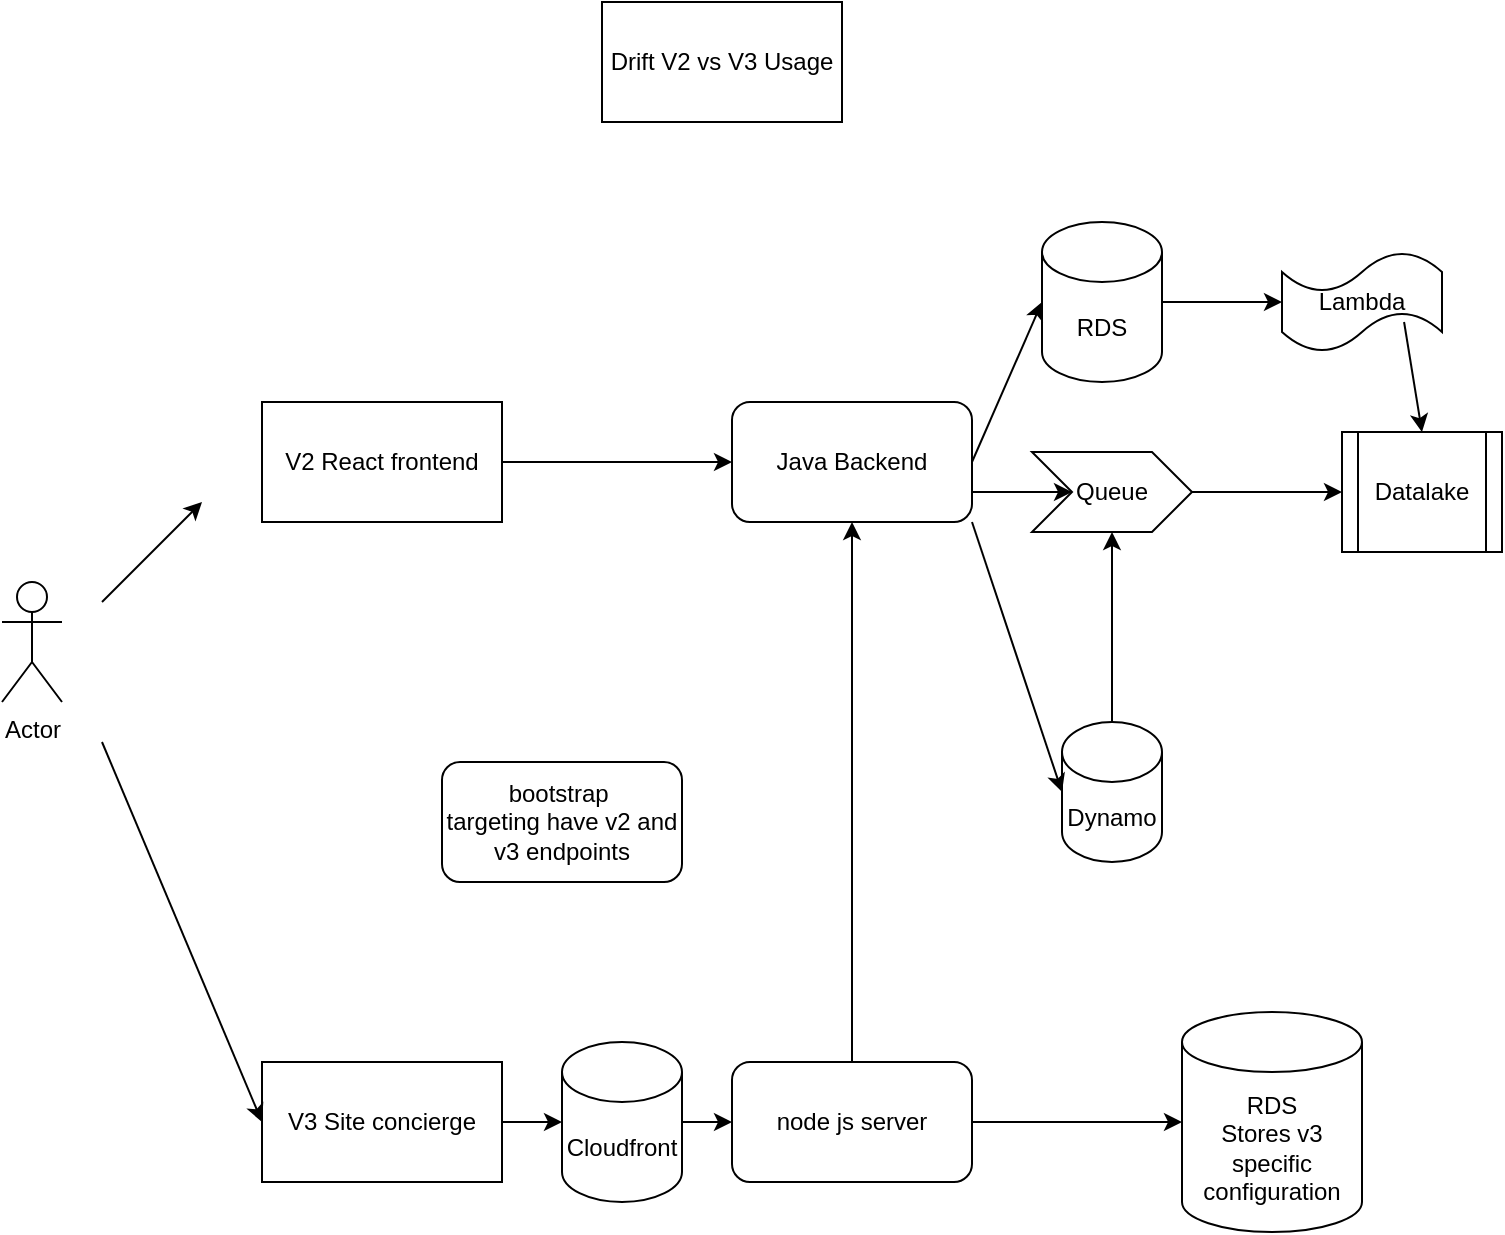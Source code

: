 <mxfile version="28.1.2" pages="2">
  <diagram id="CehBAFYFNl9shE8zeYp4" name="Page-2">
    <mxGraphModel dx="1253" dy="738" grid="1" gridSize="10" guides="1" tooltips="1" connect="1" arrows="1" fold="1" page="1" pageScale="1" pageWidth="850" pageHeight="1100" math="0" shadow="0">
      <root>
        <mxCell id="0" />
        <mxCell id="1" parent="0" />
        <mxCell id="U-cFNS31sqxDBTqr-zBN-1" value="V2 React frontend" style="rounded=0;whiteSpace=wrap;html=1;" vertex="1" parent="1">
          <mxGeometry x="270" y="240" width="120" height="60" as="geometry" />
        </mxCell>
        <mxCell id="U-cFNS31sqxDBTqr-zBN-2" value="Actor" style="shape=umlActor;verticalLabelPosition=bottom;verticalAlign=top;html=1;outlineConnect=0;" vertex="1" parent="1">
          <mxGeometry x="140" y="330" width="30" height="60" as="geometry" />
        </mxCell>
        <mxCell id="U-cFNS31sqxDBTqr-zBN-3" value="" style="endArrow=classic;html=1;rounded=0;" edge="1" parent="1">
          <mxGeometry width="50" height="50" relative="1" as="geometry">
            <mxPoint x="190" y="340" as="sourcePoint" />
            <mxPoint x="240" y="290" as="targetPoint" />
          </mxGeometry>
        </mxCell>
        <mxCell id="U-cFNS31sqxDBTqr-zBN-4" value="Java Backend" style="rounded=1;whiteSpace=wrap;html=1;" vertex="1" parent="1">
          <mxGeometry x="505" y="240" width="120" height="60" as="geometry" />
        </mxCell>
        <mxCell id="U-cFNS31sqxDBTqr-zBN-5" value="" style="endArrow=classic;html=1;rounded=0;exitX=1;exitY=0.5;exitDx=0;exitDy=0;entryX=0;entryY=0.5;entryDx=0;entryDy=0;" edge="1" parent="1" source="U-cFNS31sqxDBTqr-zBN-1" target="U-cFNS31sqxDBTqr-zBN-4">
          <mxGeometry width="50" height="50" relative="1" as="geometry">
            <mxPoint x="480" y="490" as="sourcePoint" />
            <mxPoint x="530" y="440" as="targetPoint" />
          </mxGeometry>
        </mxCell>
        <mxCell id="U-cFNS31sqxDBTqr-zBN-6" value="Queue" style="shape=step;perimeter=stepPerimeter;whiteSpace=wrap;html=1;fixedSize=1;" vertex="1" parent="1">
          <mxGeometry x="655" y="265" width="80" height="40" as="geometry" />
        </mxCell>
        <mxCell id="U-cFNS31sqxDBTqr-zBN-7" value="RDS" style="shape=cylinder3;whiteSpace=wrap;html=1;boundedLbl=1;backgroundOutline=1;size=15;" vertex="1" parent="1">
          <mxGeometry x="660" y="150" width="60" height="80" as="geometry" />
        </mxCell>
        <mxCell id="U-cFNS31sqxDBTqr-zBN-8" value="Datalake" style="shape=process;whiteSpace=wrap;html=1;backgroundOutline=1;" vertex="1" parent="1">
          <mxGeometry x="810" y="255" width="80" height="60" as="geometry" />
        </mxCell>
        <mxCell id="U-cFNS31sqxDBTqr-zBN-9" value="Lambda" style="shape=tape;whiteSpace=wrap;html=1;" vertex="1" parent="1">
          <mxGeometry x="780" y="165" width="80" height="50" as="geometry" />
        </mxCell>
        <mxCell id="U-cFNS31sqxDBTqr-zBN-10" value="" style="endArrow=classic;html=1;rounded=0;exitX=1;exitY=0.5;exitDx=0;exitDy=0;entryX=0;entryY=0.5;entryDx=0;entryDy=0;entryPerimeter=0;exitPerimeter=0;" edge="1" parent="1" source="U-cFNS31sqxDBTqr-zBN-7" target="U-cFNS31sqxDBTqr-zBN-9">
          <mxGeometry width="50" height="50" relative="1" as="geometry">
            <mxPoint x="480" y="490" as="sourcePoint" />
            <mxPoint x="530" y="440" as="targetPoint" />
          </mxGeometry>
        </mxCell>
        <mxCell id="U-cFNS31sqxDBTqr-zBN-11" value="" style="endArrow=classic;html=1;rounded=0;exitX=1;exitY=0.75;exitDx=0;exitDy=0;entryX=0;entryY=0.5;entryDx=0;entryDy=0;" edge="1" parent="1" source="U-cFNS31sqxDBTqr-zBN-4" target="U-cFNS31sqxDBTqr-zBN-6">
          <mxGeometry width="50" height="50" relative="1" as="geometry">
            <mxPoint x="480" y="490" as="sourcePoint" />
            <mxPoint x="530" y="440" as="targetPoint" />
          </mxGeometry>
        </mxCell>
        <mxCell id="U-cFNS31sqxDBTqr-zBN-12" value="" style="endArrow=classic;html=1;rounded=0;exitX=1;exitY=0.5;exitDx=0;exitDy=0;entryX=0;entryY=0.5;entryDx=0;entryDy=0;entryPerimeter=0;" edge="1" parent="1" source="U-cFNS31sqxDBTqr-zBN-4" target="U-cFNS31sqxDBTqr-zBN-7">
          <mxGeometry width="50" height="50" relative="1" as="geometry">
            <mxPoint x="480" y="490" as="sourcePoint" />
            <mxPoint x="530" y="440" as="targetPoint" />
          </mxGeometry>
        </mxCell>
        <mxCell id="U-cFNS31sqxDBTqr-zBN-13" value="" style="endArrow=classic;html=1;rounded=0;exitX=0.763;exitY=0.7;exitDx=0;exitDy=0;exitPerimeter=0;entryX=0.5;entryY=0;entryDx=0;entryDy=0;" edge="1" parent="1" source="U-cFNS31sqxDBTqr-zBN-9" target="U-cFNS31sqxDBTqr-zBN-8">
          <mxGeometry width="50" height="50" relative="1" as="geometry">
            <mxPoint x="480" y="490" as="sourcePoint" />
            <mxPoint x="530" y="440" as="targetPoint" />
          </mxGeometry>
        </mxCell>
        <mxCell id="U-cFNS31sqxDBTqr-zBN-14" value="" style="endArrow=classic;html=1;rounded=0;exitX=1;exitY=0.5;exitDx=0;exitDy=0;entryX=0;entryY=0.5;entryDx=0;entryDy=0;" edge="1" parent="1" source="U-cFNS31sqxDBTqr-zBN-6" target="U-cFNS31sqxDBTqr-zBN-8">
          <mxGeometry width="50" height="50" relative="1" as="geometry">
            <mxPoint x="480" y="490" as="sourcePoint" />
            <mxPoint x="530" y="440" as="targetPoint" />
          </mxGeometry>
        </mxCell>
        <mxCell id="U-cFNS31sqxDBTqr-zBN-15" value="Dynamo" style="shape=cylinder3;whiteSpace=wrap;html=1;boundedLbl=1;backgroundOutline=1;size=15;" vertex="1" parent="1">
          <mxGeometry x="670" y="400" width="50" height="70" as="geometry" />
        </mxCell>
        <mxCell id="U-cFNS31sqxDBTqr-zBN-16" value="" style="endArrow=classic;html=1;rounded=0;exitX=1;exitY=1;exitDx=0;exitDy=0;entryX=0;entryY=0.5;entryDx=0;entryDy=0;entryPerimeter=0;" edge="1" parent="1" source="U-cFNS31sqxDBTqr-zBN-4" target="U-cFNS31sqxDBTqr-zBN-15">
          <mxGeometry width="50" height="50" relative="1" as="geometry">
            <mxPoint x="480" y="490" as="sourcePoint" />
            <mxPoint x="530" y="440" as="targetPoint" />
          </mxGeometry>
        </mxCell>
        <mxCell id="U-cFNS31sqxDBTqr-zBN-17" value="" style="endArrow=classic;html=1;rounded=0;exitX=0.5;exitY=0;exitDx=0;exitDy=0;exitPerimeter=0;entryX=0.5;entryY=1;entryDx=0;entryDy=0;" edge="1" parent="1" source="U-cFNS31sqxDBTqr-zBN-15" target="U-cFNS31sqxDBTqr-zBN-6">
          <mxGeometry width="50" height="50" relative="1" as="geometry">
            <mxPoint x="480" y="490" as="sourcePoint" />
            <mxPoint x="530" y="440" as="targetPoint" />
          </mxGeometry>
        </mxCell>
        <mxCell id="U-cFNS31sqxDBTqr-zBN-18" value="V3 Site concierge" style="rounded=0;whiteSpace=wrap;html=1;" vertex="1" parent="1">
          <mxGeometry x="270" y="570" width="120" height="60" as="geometry" />
        </mxCell>
        <mxCell id="U-cFNS31sqxDBTqr-zBN-19" value="" style="endArrow=classic;html=1;rounded=0;entryX=0;entryY=0.5;entryDx=0;entryDy=0;" edge="1" parent="1" target="U-cFNS31sqxDBTqr-zBN-18">
          <mxGeometry width="50" height="50" relative="1" as="geometry">
            <mxPoint x="190" y="410" as="sourcePoint" />
            <mxPoint x="530" y="440" as="targetPoint" />
          </mxGeometry>
        </mxCell>
        <mxCell id="U-cFNS31sqxDBTqr-zBN-20" value="node js server" style="rounded=1;whiteSpace=wrap;html=1;" vertex="1" parent="1">
          <mxGeometry x="505" y="570" width="120" height="60" as="geometry" />
        </mxCell>
        <mxCell id="U-cFNS31sqxDBTqr-zBN-21" value="" style="endArrow=classic;html=1;rounded=0;exitX=1;exitY=0.5;exitDx=0;exitDy=0;entryX=0;entryY=0.5;entryDx=0;entryDy=0;entryPerimeter=0;" edge="1" parent="1" source="U-cFNS31sqxDBTqr-zBN-18" target="U-cFNS31sqxDBTqr-zBN-22">
          <mxGeometry width="50" height="50" relative="1" as="geometry">
            <mxPoint x="480" y="490" as="sourcePoint" />
            <mxPoint x="530" y="440" as="targetPoint" />
          </mxGeometry>
        </mxCell>
        <mxCell id="U-cFNS31sqxDBTqr-zBN-22" value="Cloudfront" style="shape=cylinder3;whiteSpace=wrap;html=1;boundedLbl=1;backgroundOutline=1;size=15;" vertex="1" parent="1">
          <mxGeometry x="420" y="560" width="60" height="80" as="geometry" />
        </mxCell>
        <mxCell id="U-cFNS31sqxDBTqr-zBN-23" value="" style="endArrow=classic;html=1;rounded=0;exitX=1;exitY=0.5;exitDx=0;exitDy=0;exitPerimeter=0;entryX=0;entryY=0.5;entryDx=0;entryDy=0;" edge="1" parent="1" source="U-cFNS31sqxDBTqr-zBN-22" target="U-cFNS31sqxDBTqr-zBN-20">
          <mxGeometry width="50" height="50" relative="1" as="geometry">
            <mxPoint x="480" y="490" as="sourcePoint" />
            <mxPoint x="530" y="440" as="targetPoint" />
          </mxGeometry>
        </mxCell>
        <mxCell id="U-cFNS31sqxDBTqr-zBN-24" value="RDS&lt;br&gt;Stores v3 specific configuration" style="shape=cylinder3;whiteSpace=wrap;html=1;boundedLbl=1;backgroundOutline=1;size=15;" vertex="1" parent="1">
          <mxGeometry x="730" y="545" width="90" height="110" as="geometry" />
        </mxCell>
        <mxCell id="U-cFNS31sqxDBTqr-zBN-25" value="bootstrap&amp;nbsp;&lt;div&gt;targeting have v2 and v3 endpoints&lt;/div&gt;" style="rounded=1;whiteSpace=wrap;html=1;" vertex="1" parent="1">
          <mxGeometry x="360" y="420" width="120" height="60" as="geometry" />
        </mxCell>
        <mxCell id="U-cFNS31sqxDBTqr-zBN-26" value="" style="endArrow=classic;html=1;rounded=0;exitX=1;exitY=0.5;exitDx=0;exitDy=0;entryX=0;entryY=0.5;entryDx=0;entryDy=0;entryPerimeter=0;" edge="1" parent="1" source="U-cFNS31sqxDBTqr-zBN-20" target="U-cFNS31sqxDBTqr-zBN-24">
          <mxGeometry width="50" height="50" relative="1" as="geometry">
            <mxPoint x="480" y="490" as="sourcePoint" />
            <mxPoint x="530" y="440" as="targetPoint" />
          </mxGeometry>
        </mxCell>
        <mxCell id="U-cFNS31sqxDBTqr-zBN-27" value="" style="endArrow=classic;html=1;rounded=0;exitX=0.5;exitY=0;exitDx=0;exitDy=0;entryX=0.5;entryY=1;entryDx=0;entryDy=0;" edge="1" parent="1" source="U-cFNS31sqxDBTqr-zBN-20" target="U-cFNS31sqxDBTqr-zBN-4">
          <mxGeometry width="50" height="50" relative="1" as="geometry">
            <mxPoint x="480" y="490" as="sourcePoint" />
            <mxPoint x="530" y="440" as="targetPoint" />
          </mxGeometry>
        </mxCell>
        <mxCell id="U-cFNS31sqxDBTqr-zBN-28" value="Drift V2 vs V3 Usage" style="rounded=0;whiteSpace=wrap;html=1;" vertex="1" parent="1">
          <mxGeometry x="440" y="40" width="120" height="60" as="geometry" />
        </mxCell>
      </root>
    </mxGraphModel>
  </diagram>
  <diagram id="Etuq77uWbBSBrShYrct9" name="Page-1">
    <mxGraphModel dx="1038" dy="520" grid="1" gridSize="10" guides="1" tooltips="1" connect="1" arrows="1" fold="1" page="1" pageScale="1" pageWidth="850" pageHeight="1100" math="0" shadow="0">
      <root>
        <mxCell id="0" />
        <mxCell id="1" parent="0" />
        <mxCell id="dh71Av3mjKZzxxpb12Y5-2" value="" style="rounded=0;whiteSpace=wrap;html=1;fillStyle=solid;" parent="1" vertex="1">
          <mxGeometry width="880" height="800" as="geometry" />
        </mxCell>
        <mxCell id="Tri4D_jM7X0LU5ISIof0-1" value="" style="rounded=0;whiteSpace=wrap;html=1;fillColor=#dae8fc;strokeColor=#6c8ebf;gradientColor=#7ea6e0;" parent="1" vertex="1">
          <mxGeometry x="8" y="120" width="682" height="650" as="geometry" />
        </mxCell>
        <mxCell id="Tri4D_jM7X0LU5ISIof0-2" value="" style="rounded=0;whiteSpace=wrap;html=1;fillColor=#fff2cc;strokeColor=#d6b656;gradientColor=#ffd966;" parent="1" vertex="1">
          <mxGeometry x="40" y="366" width="640" height="82" as="geometry" />
        </mxCell>
        <mxCell id="Tri4D_jM7X0LU5ISIof0-7" value="" style="endArrow=classic;html=1;rounded=0;" parent="1" target="Tri4D_jM7X0LU5ISIof0-29" edge="1">
          <mxGeometry width="50" height="50" relative="1" as="geometry">
            <mxPoint x="622" y="60" as="sourcePoint" />
            <mxPoint x="640" y="106.6" as="targetPoint" />
          </mxGeometry>
        </mxCell>
        <mxCell id="Tri4D_jM7X0LU5ISIof0-9" value="" style="shape=hexagon;perimeter=hexagonPerimeter2;whiteSpace=wrap;html=1;fixedSize=1;shadow=0;strokeColor=#36393d;fontSize=10;fillColor=#ffcccc;" parent="1" vertex="1">
          <mxGeometry x="174" y="14" width="105" height="57" as="geometry" />
        </mxCell>
        <mxCell id="Tri4D_jM7X0LU5ISIof0-17" value="Dependency Web Server" style="text;html=1;strokeColor=none;fillColor=none;align=center;verticalAlign=middle;whiteSpace=wrap;rounded=0;dashed=1;fontStyle=1" parent="1" vertex="1">
          <mxGeometry x="313.5" y="27" width="97.5" height="30" as="geometry" />
        </mxCell>
        <mxCell id="Tri4D_jM7X0LU5ISIof0-18" value="" style="endArrow=classic;html=1;rounded=0;" parent="1" edge="1">
          <mxGeometry width="50" height="50" relative="1" as="geometry">
            <mxPoint x="320" y="41" as="sourcePoint" />
            <mxPoint x="278.033" y="42.122" as="targetPoint" />
          </mxGeometry>
        </mxCell>
        <mxCell id="Tri4D_jM7X0LU5ISIof0-19" value="Pom.xml" style="text;html=1;strokeColor=none;fillColor=none;align=center;verticalAlign=middle;whiteSpace=wrap;rounded=0;dashed=1;fontStyle=1" parent="1" vertex="1">
          <mxGeometry x="195.5" y="11" width="60" height="30" as="geometry" />
        </mxCell>
        <mxCell id="Tri4D_jM7X0LU5ISIof0-24" value="Emailable Report" style="text;html=1;strokeColor=none;fillColor=none;align=center;verticalAlign=middle;whiteSpace=wrap;rounded=0;dashed=1;fontStyle=1" parent="1" vertex="1">
          <mxGeometry x="618.5" y="67" width="130" height="30" as="geometry" />
        </mxCell>
        <mxCell id="Tri4D_jM7X0LU5ISIof0-29" value="Actor" style="shape=umlActor;verticalLabelPosition=bottom;verticalAlign=top;html=1;outlineConnect=0;fillColor=#dae8fc;strokeColor=#6c8ebf;fontStyle=1" parent="1" vertex="1">
          <mxGeometry x="753" y="30" width="30" height="60" as="geometry" />
        </mxCell>
        <mxCell id="Tri4D_jM7X0LU5ISIof0-33" value="Rest assured&lt;br&gt;Test NG&lt;br&gt;Allure report&lt;br&gt;Jackson" style="text;html=1;strokeColor=none;fillColor=none;align=center;verticalAlign=middle;whiteSpace=wrap;rounded=0;fontSize=8;" parent="1" vertex="1">
          <mxGeometry x="180.5" y="29" width="92" height="42" as="geometry" />
        </mxCell>
        <mxCell id="Tri4D_jM7X0LU5ISIof0-37" value="" style="whiteSpace=wrap;html=1;aspect=fixed;dashed=1;fillColor=#e1d5e7;strokeColor=#9673a6;" parent="1" vertex="1">
          <mxGeometry x="236" y="375" width="40" height="40" as="geometry" />
        </mxCell>
        <mxCell id="Tri4D_jM7X0LU5ISIof0-38" value="" style="whiteSpace=wrap;html=1;aspect=fixed;dashed=1;fillColor=#e1d5e7;strokeColor=#9673a6;" parent="1" vertex="1">
          <mxGeometry x="330" y="376" width="35" height="35" as="geometry" />
        </mxCell>
        <mxCell id="Tri4D_jM7X0LU5ISIof0-39" value="" style="whiteSpace=wrap;html=1;aspect=fixed;dashed=1;fillColor=#e1d5e7;strokeColor=#9673a6;" parent="1" vertex="1">
          <mxGeometry x="412.5" y="375" width="40" height="40" as="geometry" />
        </mxCell>
        <mxCell id="Tri4D_jM7X0LU5ISIof0-72" value="" style="shape=document;whiteSpace=wrap;html=1;boundedLbl=1;shadow=0;strokeColor=#d6b656;fontSize=8;fillColor=#fff2cc;" parent="1" vertex="1">
          <mxGeometry x="518" y="37" width="103.5" height="60" as="geometry" />
        </mxCell>
        <mxCell id="Tri4D_jM7X0LU5ISIof0-73" value="&lt;b&gt;Reports&lt;/b&gt;&lt;br&gt;&lt;font style=&quot;font-size: 10px;&quot;&gt;Smoketest.html,&amp;nbsp;&lt;br&gt;&lt;div style=&quot;text-align: left;&quot;&gt;&lt;span style=&quot;background-color: initial;&quot;&gt;Sanity.html&lt;/span&gt;&lt;/div&gt;&lt;/font&gt;" style="text;html=1;strokeColor=none;fillColor=none;align=center;verticalAlign=middle;whiteSpace=wrap;rounded=0;shadow=0;fontSize=13;fontStyle=0" parent="1" vertex="1">
          <mxGeometry x="518" y="45" width="100" height="30" as="geometry" />
        </mxCell>
        <mxCell id="Tri4D_jM7X0LU5ISIof0-120" value="Git" style="shape=parallelogram;perimeter=parallelogramPerimeter;whiteSpace=wrap;html=1;fixedSize=1;shadow=0;strokeColor=#36393d;fontSize=10;fillColor=#ffcc99;fontStyle=1" parent="1" vertex="1">
          <mxGeometry x="729" y="136" width="91.5" height="38" as="geometry" />
        </mxCell>
        <mxCell id="Tri4D_jM7X0LU5ISIof0-121" value="" style="shape=parallelogram;perimeter=parallelogramPerimeter;whiteSpace=wrap;html=1;fixedSize=1;shadow=0;strokeColor=#36393d;fontSize=10;fillColor=#ffcc99;fontStyle=1" parent="1" vertex="1">
          <mxGeometry x="704" y="285" width="140" height="51" as="geometry" />
        </mxCell>
        <mxCell id="Tri4D_jM7X0LU5ISIof0-127" value="" style="shape=flexArrow;endArrow=classic;html=1;rounded=0;fontSize=10;entryX=0;entryY=0.5;entryDx=0;entryDy=0;fillColor=#f8cecc;strokeColor=#b85450;gradientColor=#ea6b66;" parent="1" target="Tri4D_jM7X0LU5ISIof0-120" edge="1">
          <mxGeometry width="50" height="50" relative="1" as="geometry">
            <mxPoint x="690" y="155" as="sourcePoint" />
            <mxPoint x="770.997" y="206.128" as="targetPoint" />
          </mxGeometry>
        </mxCell>
        <mxCell id="Tri4D_jM7X0LU5ISIof0-128" value="" style="shape=flexArrow;endArrow=classic;html=1;rounded=0;fontSize=10;entryX=0.5;entryY=0;entryDx=0;entryDy=0;exitX=0.5;exitY=1;exitDx=0;exitDy=0;fillColor=#f8cecc;gradientColor=#ea6b66;strokeColor=#b85450;" parent="1" edge="1">
          <mxGeometry width="50" height="50" relative="1" as="geometry">
            <mxPoint x="763.75" y="174" as="sourcePoint" />
            <mxPoint x="763" y="285.0" as="targetPoint" />
          </mxGeometry>
        </mxCell>
        <mxCell id="Tri4D_jM7X0LU5ISIof0-149" value="" style="shape=flexArrow;endArrow=classic;html=1;rounded=0;fontSize=10;fillColor=#f8cecc;gradientColor=#ea6b66;strokeColor=#b85450;" parent="1" edge="1">
          <mxGeometry width="50" height="50" relative="1" as="geometry">
            <mxPoint x="600" y="120" as="sourcePoint" />
            <mxPoint x="600" y="79" as="targetPoint" />
          </mxGeometry>
        </mxCell>
        <mxCell id="Tri4D_jM7X0LU5ISIof0-155" value="" style="shape=flexArrow;endArrow=classic;startArrow=classic;html=1;rounded=0;fontSize=10;entryX=0.5;entryY=1;entryDx=0;entryDy=0;exitX=0.413;exitY=-0.001;exitDx=0;exitDy=0;exitPerimeter=0;fillColor=#f8cecc;gradientColor=#ea6b66;strokeColor=#b85450;endWidth=18;endSize=2.92;width=10;startSize=2.92;" parent="1" target="Tri4D_jM7X0LU5ISIof0-33" edge="1">
          <mxGeometry width="100" height="100" relative="1" as="geometry">
            <mxPoint x="226.603" y="119.43" as="sourcePoint" />
            <mxPoint x="437" y="180" as="targetPoint" />
          </mxGeometry>
        </mxCell>
        <mxCell id="Tri4D_jM7X0LU5ISIof0-161" value="API Automation Framework" style="text;html=1;strokeColor=none;fillColor=none;align=center;verticalAlign=middle;whiteSpace=wrap;rounded=0;shadow=0;fontSize=11;fontStyle=1" parent="1" vertex="1">
          <mxGeometry x="29" y="121" width="151" height="30" as="geometry" />
        </mxCell>
        <mxCell id="Tri4D_jM7X0LU5ISIof0-162" value="ECommerce Application&lt;br&gt;under test (AUT)" style="rounded=1;whiteSpace=wrap;html=1;shadow=0;strokeColor=#82b366;fontSize=11;fillColor=#d5e8d4;gradientColor=#97d077;" parent="1" vertex="1">
          <mxGeometry x="13" y="14" width="143" height="68" as="geometry" />
        </mxCell>
        <mxCell id="Tri4D_jM7X0LU5ISIof0-165" value="&lt;span style=&quot;font-size: 10px; font-weight: 700;&quot;&gt;Jenkins (Jobs)&lt;br&gt;&lt;/span&gt;" style="text;html=1;strokeColor=none;fillColor=none;align=center;verticalAlign=middle;whiteSpace=wrap;rounded=0;shadow=0;fontSize=11;" parent="1" vertex="1">
          <mxGeometry x="710" y="279.5" width="126" height="30" as="geometry" />
        </mxCell>
        <mxCell id="Tri4D_jM7X0LU5ISIof0-179" value="Dev pipeline integration" style="rounded=1;whiteSpace=wrap;html=1;shadow=0;strokeColor=#36393d;fontSize=10;fillColor=#ffcc99;" parent="1" vertex="1">
          <mxGeometry x="736.5" y="420" width="100" height="50" as="geometry" />
        </mxCell>
        <mxCell id="Tri4D_jM7X0LU5ISIof0-187" value="" style="shape=flexArrow;endArrow=classic;html=1;rounded=0;fontSize=11;exitX=0.5;exitY=0;exitDx=0;exitDy=0;fillColor=#f8cecc;gradientColor=#ea6b66;strokeColor=#b85450;entryX=0.662;entryY=1.174;entryDx=0;entryDy=0;entryPerimeter=0;" parent="1" edge="1">
          <mxGeometry width="50" height="50" relative="1" as="geometry">
            <mxPoint x="800.5" y="420" as="sourcePoint" />
            <mxPoint x="800.42" y="339.22" as="targetPoint" />
          </mxGeometry>
        </mxCell>
        <mxCell id="Tri4D_jM7X0LU5ISIof0-199" value="&lt;ol style=&quot;font-size: 10px;&quot;&gt;&lt;li style=&quot;text-align: left;&quot;&gt;&lt;span style=&quot;background-color: initial;&quot;&gt;Dev pipeline integration&lt;/span&gt;&lt;/li&gt;&lt;li style=&quot;text-align: left;&quot;&gt;&lt;span style=&quot;background-color: initial;&quot;&gt;Scheduled job&amp;nbsp;&lt;/span&gt;&lt;/li&gt;&lt;li style=&quot;text-align: left;&quot;&gt;Triggered by Git&lt;/li&gt;&lt;/ol&gt;" style="text;html=1;strokeColor=none;fillColor=none;align=center;verticalAlign=middle;whiteSpace=wrap;rounded=0;shadow=0;fontSize=11;" parent="1" vertex="1">
          <mxGeometry x="680.5" y="304" width="160" height="30" as="geometry" />
        </mxCell>
        <mxCell id="8Tm4vTwD_QAO7IWaPmSq-34" value="" style="rounded=0;whiteSpace=wrap;html=1;fontSize=10;fillColor=#ffcc99;strokeColor=#36393d;" parent="1" vertex="1">
          <mxGeometry x="262.5" y="569" width="130" height="81" as="geometry" />
        </mxCell>
        <mxCell id="8Tm4vTwD_QAO7IWaPmSq-37" value="" style="endArrow=none;html=1;rounded=0;fontSize=8;entryX=1;entryY=0.25;entryDx=0;entryDy=0;" parent="1" edge="1">
          <mxGeometry width="50" height="50" relative="1" as="geometry">
            <mxPoint x="261.5" y="587" as="sourcePoint" />
            <mxPoint x="393.5" y="586.5" as="targetPoint" />
          </mxGeometry>
        </mxCell>
        <mxCell id="8Tm4vTwD_QAO7IWaPmSq-38" value="Steps" style="text;html=1;strokeColor=none;fillColor=none;align=center;verticalAlign=middle;whiteSpace=wrap;rounded=0;shadow=0;fontSize=10;fontStyle=1" parent="1" vertex="1">
          <mxGeometry x="268.84" y="566" width="80.75" height="24" as="geometry" />
        </mxCell>
        <mxCell id="8Tm4vTwD_QAO7IWaPmSq-47" value="AfterActions.java&lt;br&gt;BeforeActions.java&lt;br&gt;LoginSteps.java&lt;br&gt;CartSteps.java" style="text;html=1;strokeColor=none;fillColor=none;align=left;verticalAlign=middle;whiteSpace=wrap;rounded=0;" parent="1" vertex="1">
          <mxGeometry x="264.5" y="599" width="99" height="41" as="geometry" />
        </mxCell>
        <mxCell id="8Tm4vTwD_QAO7IWaPmSq-61" value="" style="rounded=0;whiteSpace=wrap;html=1;fontSize=10;fillColor=#ffcc99;strokeColor=#36393d;" parent="1" vertex="1">
          <mxGeometry x="216" y="150" width="142" height="70" as="geometry" />
        </mxCell>
        <mxCell id="8Tm4vTwD_QAO7IWaPmSq-62" value="" style="endArrow=none;html=1;rounded=0;fontSize=8;exitX=-0.006;exitY=0.084;exitDx=0;exitDy=0;exitPerimeter=0;entryX=1;entryY=0.25;entryDx=0;entryDy=0;" parent="1" target="8Tm4vTwD_QAO7IWaPmSq-61" edge="1">
          <mxGeometry width="50" height="50" relative="1" as="geometry">
            <mxPoint x="216.0" y="168.12" as="sourcePoint" />
            <mxPoint x="485" y="169" as="targetPoint" />
          </mxGeometry>
        </mxCell>
        <mxCell id="8Tm4vTwD_QAO7IWaPmSq-63" value="Locator" style="text;html=1;strokeColor=none;fillColor=none;align=center;verticalAlign=middle;whiteSpace=wrap;rounded=0;shadow=0;fontSize=10;fontStyle=1" parent="1" vertex="1">
          <mxGeometry x="250.34" y="147" width="80.75" height="24" as="geometry" />
        </mxCell>
        <mxCell id="8Tm4vTwD_QAO7IWaPmSq-64" value="&lt;div&gt;LoginPageLocator.java&lt;/div&gt;&lt;div&gt;CartPageLocator.java&lt;/div&gt;" style="text;html=1;strokeColor=none;fillColor=none;align=left;verticalAlign=middle;whiteSpace=wrap;rounded=0;" parent="1" vertex="1">
          <mxGeometry x="222" y="180" width="75.5" height="30" as="geometry" />
        </mxCell>
        <mxCell id="8Tm4vTwD_QAO7IWaPmSq-78" value="Sanity.xml" style="text;html=1;strokeColor=none;fillColor=none;align=center;verticalAlign=middle;whiteSpace=wrap;rounded=0;dashed=1;fontSize=10;fontStyle=1" parent="1" vertex="1">
          <mxGeometry x="224.5" y="418" width="55" height="30" as="geometry" />
        </mxCell>
        <mxCell id="8Tm4vTwD_QAO7IWaPmSq-79" value="Regression.xml" style="text;html=1;strokeColor=none;fillColor=none;align=center;verticalAlign=middle;whiteSpace=wrap;rounded=0;dashed=1;fontSize=10;fontStyle=1" parent="1" vertex="1">
          <mxGeometry x="401.5" y="418" width="55" height="30" as="geometry" />
        </mxCell>
        <mxCell id="8Tm4vTwD_QAO7IWaPmSq-80" value="SmokeTest.xml" style="text;html=1;strokeColor=none;fillColor=none;align=center;verticalAlign=middle;whiteSpace=wrap;rounded=0;dashed=1;fontSize=10;fontStyle=1" parent="1" vertex="1">
          <mxGeometry x="316.5" y="418" width="55" height="30" as="geometry" />
        </mxCell>
        <mxCell id="8Tm4vTwD_QAO7IWaPmSq-91" value="&lt;div&gt;&lt;br&gt;&lt;/div&gt;" style="rounded=0;whiteSpace=wrap;html=1;fontSize=10;align=left;fillColor=#ffcc99;strokeColor=#36393d;" parent="1" vertex="1">
          <mxGeometry x="510" y="593" width="140" height="170" as="geometry" />
        </mxCell>
        <mxCell id="8Tm4vTwD_QAO7IWaPmSq-92" value="" style="endArrow=none;html=1;rounded=0;fontSize=8;exitX=0;exitY=0.116;exitDx=0;exitDy=0;exitPerimeter=0;" parent="1" source="8Tm4vTwD_QAO7IWaPmSq-91" edge="1">
          <mxGeometry width="50" height="50" relative="1" as="geometry">
            <mxPoint x="524" y="612.5" as="sourcePoint" />
            <mxPoint x="650" y="612.5" as="targetPoint" />
          </mxGeometry>
        </mxCell>
        <mxCell id="8Tm4vTwD_QAO7IWaPmSq-93" value="Utils" style="text;html=1;strokeColor=none;fillColor=none;align=center;verticalAlign=middle;whiteSpace=wrap;rounded=0;shadow=0;fontSize=12;fontStyle=1" parent="1" vertex="1">
          <mxGeometry x="535.5" y="587" width="60" height="30" as="geometry" />
        </mxCell>
        <mxCell id="8Tm4vTwD_QAO7IWaPmSq-94" value="&lt;b&gt;JIRA&lt;/b&gt;&lt;br&gt;Defect management tool" style="rounded=1;whiteSpace=wrap;html=1;shadow=0;strokeColor=#36393d;fontSize=10;fillColor=#ffcc99;" parent="1" vertex="1">
          <mxGeometry x="715.5" y="518" width="100" height="50" as="geometry" />
        </mxCell>
        <mxCell id="8Tm4vTwD_QAO7IWaPmSq-95" value="&lt;b&gt;Jira Confluence&lt;/b&gt;&lt;br&gt;Test Management tool" style="rounded=1;whiteSpace=wrap;html=1;shadow=0;strokeColor=#36393d;fontSize=10;fillColor=#ffcc99;" parent="1" vertex="1">
          <mxGeometry x="715.5" y="697" width="100" height="50" as="geometry" />
        </mxCell>
        <mxCell id="8Tm4vTwD_QAO7IWaPmSq-96" value="" style="shape=flexArrow;endArrow=classic;startArrow=classic;html=1;rounded=0;fontSize=10;width=6;endSize=6.94;startWidth=13;startSize=6.94;endWidth=13;fillColor=#f8cecc;strokeColor=#b85450;gradientColor=#ea6b66;entryX=0.793;entryY=1.017;entryDx=0;entryDy=0;entryPerimeter=0;" parent="1" edge="1">
          <mxGeometry width="100" height="100" relative="1" as="geometry">
            <mxPoint x="537" y="590" as="sourcePoint" />
            <mxPoint x="536.66" y="449.394" as="targetPoint" />
          </mxGeometry>
        </mxCell>
        <mxCell id="8Tm4vTwD_QAO7IWaPmSq-97" value="" style="shape=flexArrow;endArrow=classic;startArrow=classic;html=1;rounded=0;fontSize=11;exitX=0.5;exitY=0;exitDx=0;exitDy=0;fillColor=#f8cecc;gradientColor=#ea6b66;strokeColor=#b85450;" parent="1" source="8Tm4vTwD_QAO7IWaPmSq-95" target="8Tm4vTwD_QAO7IWaPmSq-94" edge="1">
          <mxGeometry width="100" height="100" relative="1" as="geometry">
            <mxPoint x="464" y="527" as="sourcePoint" />
            <mxPoint x="564" y="427" as="targetPoint" />
          </mxGeometry>
        </mxCell>
        <mxCell id="8Tm4vTwD_QAO7IWaPmSq-98" value="" style="shape=flexArrow;endArrow=classic;html=1;rounded=0;fontSize=11;fillColor=#f8cecc;gradientColor=#ea6b66;strokeColor=#b85450;" parent="1" edge="1">
          <mxGeometry width="50" height="50" relative="1" as="geometry">
            <mxPoint x="540" y="510" as="sourcePoint" />
            <mxPoint x="760" y="621" as="targetPoint" />
            <Array as="points">
              <mxPoint x="678" y="510" />
              <mxPoint x="678" y="621" />
            </Array>
          </mxGeometry>
        </mxCell>
        <mxCell id="8Tm4vTwD_QAO7IWaPmSq-99" value="12. In case of failure triggers jira, after all test cases ends generates html, etc" style="text;html=1;strokeColor=none;fillColor=none;align=center;verticalAlign=middle;whiteSpace=wrap;rounded=0;shadow=0;fontSize=11;" parent="1" vertex="1">
          <mxGeometry x="548.25" y="455" width="149.75" height="49" as="geometry" />
        </mxCell>
        <mxCell id="8Tm4vTwD_QAO7IWaPmSq-100" value="X-ray Api integrated with framework and confluence" style="text;html=1;strokeColor=none;fillColor=none;align=center;verticalAlign=middle;whiteSpace=wrap;rounded=0;shadow=0;fontSize=11;" parent="1" vertex="1">
          <mxGeometry x="647" y="643" width="120" height="30" as="geometry" />
        </mxCell>
        <mxCell id="8Tm4vTwD_QAO7IWaPmSq-101" value="&lt;ul style=&quot;text-align: left;&quot;&gt;&lt;li style=&quot;font-size: 10px;&quot;&gt;SeleniumHelper.java&lt;/li&gt;&lt;li style=&quot;font-size: 10px;&quot;&gt;SeleniumDeveloper.java&lt;/li&gt;&lt;li style=&quot;font-size: 10px;&quot;&gt;JIRA Utility&lt;/li&gt;&lt;li style=&quot;font-size: 10px;&quot;&gt;Email Report&lt;/li&gt;&lt;li style=&quot;font-size: 10px;&quot;&gt;HTML Report Generation&lt;/li&gt;&lt;li style=&quot;font-size: 10px;&quot;&gt;Zip and send email&lt;/li&gt;&lt;li style=&quot;font-size: 10px;&quot;&gt;Read data from xls&lt;/li&gt;&lt;li style=&quot;font-size: 10px;&quot;&gt;Data Util&lt;/li&gt;&lt;li style=&quot;font-size: 10px;&quot;&gt;Files downloaded from S3 bucket.&lt;/li&gt;&lt;li style=&quot;font-size: 10px;&quot;&gt;Logger&lt;/li&gt;&lt;/ul&gt;" style="text;html=1;strokeColor=none;fillColor=none;align=center;verticalAlign=middle;whiteSpace=wrap;rounded=0;" parent="1" vertex="1">
          <mxGeometry x="491" y="670" width="154" height="30" as="geometry" />
        </mxCell>
        <mxCell id="8Tm4vTwD_QAO7IWaPmSq-102" value="13. Create an issue if defect is not reported" style="text;html=1;strokeColor=none;fillColor=none;align=center;verticalAlign=middle;whiteSpace=wrap;rounded=0;shadow=0;fontSize=11;" parent="1" vertex="1">
          <mxGeometry x="775.25" y="575" width="96" height="30" as="geometry" />
        </mxCell>
        <mxCell id="8Tm4vTwD_QAO7IWaPmSq-103" value="14. Marks a test case pass when it is executed by framework, Sequentially one by one" style="text;html=1;strokeColor=none;fillColor=none;align=center;verticalAlign=middle;whiteSpace=wrap;rounded=0;shadow=0;fontSize=11;" parent="1" vertex="1">
          <mxGeometry x="768" y="637" width="106" height="30" as="geometry" />
        </mxCell>
        <mxCell id="8Tm4vTwD_QAO7IWaPmSq-109" value="&lt;div&gt;&lt;br&gt;&lt;/div&gt;" style="rounded=0;whiteSpace=wrap;html=1;fontSize=10;align=left;fillColor=#ffcc99;strokeColor=#36393d;" parent="1" vertex="1">
          <mxGeometry x="44.87" y="149.5" width="135" height="60.5" as="geometry" />
        </mxCell>
        <mxCell id="8Tm4vTwD_QAO7IWaPmSq-110" value="" style="endArrow=none;html=1;rounded=0;fontSize=8;exitX=0;exitY=0.25;exitDx=0;exitDy=0;" parent="1" edge="1">
          <mxGeometry width="50" height="50" relative="1" as="geometry">
            <mxPoint x="43.87" y="168.5" as="sourcePoint" />
            <mxPoint x="180" y="169" as="targetPoint" />
          </mxGeometry>
        </mxCell>
        <mxCell id="8Tm4vTwD_QAO7IWaPmSq-111" value="Page Actions" style="text;html=1;strokeColor=none;fillColor=none;align=center;verticalAlign=middle;whiteSpace=wrap;rounded=0;shadow=0;fontSize=12;fontStyle=1" parent="1" vertex="1">
          <mxGeometry x="55.37" y="145.5" width="94.63" height="30" as="geometry" />
        </mxCell>
        <mxCell id="8Tm4vTwD_QAO7IWaPmSq-112" value="&lt;div&gt;LoginPageActions.java&lt;/div&gt;&lt;div&gt;CartPageActions.java&lt;/div&gt;" style="text;html=1;strokeColor=none;fillColor=none;align=left;verticalAlign=middle;whiteSpace=wrap;rounded=0;" parent="1" vertex="1">
          <mxGeometry x="51.87" y="176.5" width="123" height="30" as="geometry" />
        </mxCell>
        <mxCell id="8Tm4vTwD_QAO7IWaPmSq-124" value="&lt;div&gt;1. Git is integrated with jenkins, triggers jenkins job&lt;/div&gt;" style="text;html=1;strokeColor=none;fillColor=none;align=center;verticalAlign=middle;whiteSpace=wrap;rounded=0;" parent="1" vertex="1">
          <mxGeometry x="769.25" y="211" width="84.75" height="30" as="geometry" />
        </mxCell>
        <mxCell id="8Tm4vTwD_QAO7IWaPmSq-125" value="1. Whenever any package check-in happens in dev pipeline, triggers jenkins job" style="text;html=1;strokeColor=none;fillColor=none;align=center;verticalAlign=middle;whiteSpace=wrap;rounded=0;" parent="1" vertex="1">
          <mxGeometry x="677.5" y="367" width="120.5" height="30" as="geometry" />
        </mxCell>
        <mxCell id="8Tm4vTwD_QAO7IWaPmSq-126" value="2. Jenkins job triggers" style="text;html=1;strokeColor=none;fillColor=none;align=center;verticalAlign=middle;whiteSpace=wrap;rounded=0;" parent="1" vertex="1">
          <mxGeometry x="468.5" y="333" width="234.75" height="30" as="geometry" />
        </mxCell>
        <mxCell id="8Tm4vTwD_QAO7IWaPmSq-128" value="3. Takes all the dependency from web server and builds the automation code." style="text;html=1;strokeColor=none;fillColor=none;align=center;verticalAlign=middle;whiteSpace=wrap;rounded=0;" parent="1" vertex="1">
          <mxGeometry x="233" y="85" width="174" height="30" as="geometry" />
        </mxCell>
        <mxCell id="8Tm4vTwD_QAO7IWaPmSq-134" value="" style="endArrow=classic;html=1;rounded=0;entryX=0.5;entryY=0;entryDx=0;entryDy=0;exitX=1;exitY=0;exitDx=0;exitDy=0;" parent="1" source="8Tm4vTwD_QAO7IWaPmSq-126" target="Tri4D_jM7X0LU5ISIof0-38" edge="1">
          <mxGeometry width="50" height="50" relative="1" as="geometry">
            <mxPoint x="660" y="330" as="sourcePoint" />
            <mxPoint x="480" y="370" as="targetPoint" />
            <Array as="points">
              <mxPoint x="348" y="330" />
            </Array>
          </mxGeometry>
        </mxCell>
        <mxCell id="8Tm4vTwD_QAO7IWaPmSq-159" value="15. When the execution ends, emailable report is sent to user" style="text;html=1;strokeColor=none;fillColor=none;align=center;verticalAlign=middle;whiteSpace=wrap;rounded=0;" parent="1" vertex="1">
          <mxGeometry x="618.5" y="21" width="141.25" height="30" as="geometry" />
        </mxCell>
        <mxCell id="oY73CXeCoKqSPhlj7yK5-1" value="&lt;b&gt;TestSuite&lt;/b&gt;" style="text;html=1;strokeColor=none;fillColor=none;align=center;verticalAlign=middle;whiteSpace=wrap;rounded=0;" parent="1" vertex="1">
          <mxGeometry x="60" y="367" width="60" height="30" as="geometry" />
        </mxCell>
        <mxCell id="oY73CXeCoKqSPhlj7yK5-2" value="" style="shape=flexArrow;endArrow=classic;html=1;rounded=0;fontSize=10;fillColor=#f8cecc;gradientColor=#ea6b66;strokeColor=#b85450;" parent="1" edge="1">
          <mxGeometry width="50" height="50" relative="1" as="geometry">
            <mxPoint x="77" y="120" as="sourcePoint" />
            <mxPoint x="77" y="83" as="targetPoint" />
          </mxGeometry>
        </mxCell>
        <mxCell id="oY73CXeCoKqSPhlj7yK5-3" value="9.Opens the url" style="text;html=1;strokeColor=none;fillColor=none;align=center;verticalAlign=middle;whiteSpace=wrap;rounded=0;" parent="1" vertex="1">
          <mxGeometry x="86.37" y="87" width="56.63" height="30" as="geometry" />
        </mxCell>
        <mxCell id="oY73CXeCoKqSPhlj7yK5-4" value="" style="rounded=0;whiteSpace=wrap;html=1;fontSize=10;fillColor=#ffcc99;strokeColor=#36393d;" parent="1" vertex="1">
          <mxGeometry x="41" y="569" width="89" height="61" as="geometry" />
        </mxCell>
        <mxCell id="oY73CXeCoKqSPhlj7yK5-5" value="" style="endArrow=none;html=1;rounded=0;fontSize=8;" parent="1" edge="1">
          <mxGeometry width="50" height="50" relative="1" as="geometry">
            <mxPoint x="40" y="587" as="sourcePoint" />
            <mxPoint x="130" y="587" as="targetPoint" />
          </mxGeometry>
        </mxCell>
        <mxCell id="oY73CXeCoKqSPhlj7yK5-6" value="Feature Files" style="text;html=1;strokeColor=none;fillColor=none;align=center;verticalAlign=middle;whiteSpace=wrap;rounded=0;shadow=0;fontSize=10;fontStyle=1" parent="1" vertex="1">
          <mxGeometry x="45.34" y="566" width="80.75" height="24" as="geometry" />
        </mxCell>
        <mxCell id="oY73CXeCoKqSPhlj7yK5-7" value="&lt;div&gt;Login.features&lt;/div&gt;&lt;div&gt;Cart. features&lt;/div&gt;" style="text;html=1;strokeColor=none;fillColor=none;align=left;verticalAlign=middle;whiteSpace=wrap;rounded=0;" parent="1" vertex="1">
          <mxGeometry x="43" y="593" width="75.5" height="30" as="geometry" />
        </mxCell>
        <mxCell id="oY73CXeCoKqSPhlj7yK5-8" value="" style="rounded=0;whiteSpace=wrap;html=1;fontSize=10;fillColor=#ffcc99;strokeColor=#36393d;" parent="1" vertex="1">
          <mxGeometry x="419" y="151.75" width="102.5" height="60" as="geometry" />
        </mxCell>
        <mxCell id="oY73CXeCoKqSPhlj7yK5-9" value="" style="endArrow=none;html=1;rounded=0;fontSize=8;" parent="1" edge="1">
          <mxGeometry width="50" height="50" relative="1" as="geometry">
            <mxPoint x="418" y="168.75" as="sourcePoint" />
            <mxPoint x="521.5" y="168.75" as="targetPoint" />
          </mxGeometry>
        </mxCell>
        <mxCell id="oY73CXeCoKqSPhlj7yK5-10" value="Runner" style="text;html=1;strokeColor=none;fillColor=none;align=center;verticalAlign=middle;whiteSpace=wrap;rounded=0;shadow=0;fontSize=10;fontStyle=1" parent="1" vertex="1">
          <mxGeometry x="425.93" y="147.75" width="75.57" height="24" as="geometry" />
        </mxCell>
        <mxCell id="oY73CXeCoKqSPhlj7yK5-11" value="&lt;div&gt;NegativeTest.java&lt;/div&gt;&lt;div&gt;PositiveTest.java&lt;/div&gt;" style="text;html=1;strokeColor=none;fillColor=none;align=left;verticalAlign=middle;whiteSpace=wrap;rounded=0;" parent="1" vertex="1">
          <mxGeometry x="421" y="174.75" width="75.5" height="30" as="geometry" />
        </mxCell>
        <mxCell id="oY73CXeCoKqSPhlj7yK5-12" value="Chrome&lt;br&gt;Driver" style="shape=trapezoid;perimeter=trapezoidPerimeter;whiteSpace=wrap;html=1;fixedSize=1;fillColor=#e1d5e7;strokeColor=#9673a6;" parent="1" vertex="1">
          <mxGeometry x="418" y="37" width="83" height="32" as="geometry" />
        </mxCell>
        <mxCell id="oY73CXeCoKqSPhlj7yK5-13" value="" style="shape=flexArrow;endArrow=classic;html=1;rounded=0;fontSize=10;fillColor=#f8cecc;gradientColor=#ea6b66;strokeColor=#b85450;" parent="1" edge="1">
          <mxGeometry width="50" height="50" relative="1" as="geometry">
            <mxPoint x="460" y="120" as="sourcePoint" />
            <mxPoint x="460" y="70" as="targetPoint" />
          </mxGeometry>
        </mxCell>
        <mxCell id="oY73CXeCoKqSPhlj7yK5-19" value="" style="shape=flexArrow;endArrow=classic;startArrow=classic;html=1;rounded=0;entryX=0.5;entryY=1;entryDx=0;entryDy=0;exitX=0.356;exitY=-0.002;exitDx=0;exitDy=0;exitPerimeter=0;fillColor=#f8cecc;strokeColor=#b85450;gradientColor=#ea6b66;" parent="1" source="Tri4D_jM7X0LU5ISIof0-2" edge="1">
          <mxGeometry width="100" height="100" relative="1" as="geometry">
            <mxPoint x="290.72" y="365.836" as="sourcePoint" />
            <mxPoint x="267" y="220" as="targetPoint" />
          </mxGeometry>
        </mxCell>
        <mxCell id="oY73CXeCoKqSPhlj7yK5-20" value="" style="shape=flexArrow;endArrow=classic;startArrow=classic;html=1;rounded=0;exitX=0.873;exitY=-0.04;exitDx=0;exitDy=0;exitPerimeter=0;fillColor=#f8cecc;strokeColor=#b85450;gradientColor=#ea6b66;" parent="1" edge="1">
          <mxGeometry width="100" height="100" relative="1" as="geometry">
            <mxPoint x="76.38" y="365.8" as="sourcePoint" />
            <mxPoint x="77" y="210" as="targetPoint" />
          </mxGeometry>
        </mxCell>
        <mxCell id="oY73CXeCoKqSPhlj7yK5-21" value="" style="shape=flexArrow;endArrow=classic;startArrow=classic;html=1;rounded=0;entryX=0.074;entryY=1.012;entryDx=0;entryDy=0;entryPerimeter=0;exitX=0.5;exitY=0;exitDx=0;exitDy=0;fillColor=#f8cecc;strokeColor=#b85450;gradientColor=#ea6b66;" parent="1" source="oY73CXeCoKqSPhlj7yK5-6" target="Tri4D_jM7X0LU5ISIof0-2" edge="1">
          <mxGeometry width="100" height="100" relative="1" as="geometry">
            <mxPoint x="280" y="600" as="sourcePoint" />
            <mxPoint x="380" y="500" as="targetPoint" />
          </mxGeometry>
        </mxCell>
        <mxCell id="oY73CXeCoKqSPhlj7yK5-22" value="" style="shape=flexArrow;endArrow=classic;startArrow=classic;html=1;rounded=0;entryX=0.5;entryY=1;entryDx=0;entryDy=0;exitX=0.881;exitY=0.167;exitDx=0;exitDy=0;exitPerimeter=0;fillColor=#f8cecc;gradientColor=#ea6b66;strokeColor=#b85450;" parent="1" source="8Tm4vTwD_QAO7IWaPmSq-38" edge="1">
          <mxGeometry width="100" height="100" relative="1" as="geometry">
            <mxPoint x="368" y="600" as="sourcePoint" />
            <mxPoint x="340" y="448" as="targetPoint" />
          </mxGeometry>
        </mxCell>
        <mxCell id="oY73CXeCoKqSPhlj7yK5-23" value="" style="shape=flexArrow;endArrow=classic;startArrow=classic;html=1;rounded=0;entryX=0.5;entryY=1;entryDx=0;entryDy=0;fillColor=#f8cecc;gradientColor=#ea6b66;strokeColor=#b85450;exitX=0.672;exitY=-0.002;exitDx=0;exitDy=0;exitPerimeter=0;" parent="1" edge="1">
          <mxGeometry width="100" height="100" relative="1" as="geometry">
            <mxPoint x="469.08" y="365.836" as="sourcePoint" />
            <mxPoint x="469.25" y="211.75" as="targetPoint" />
          </mxGeometry>
        </mxCell>
        <mxCell id="oY73CXeCoKqSPhlj7yK5-24" value="&lt;div&gt;4. SmokeTest.xml calls the Runner class which contains the cucumber options such as plugins, glue, tag, @before class setup.&lt;/div&gt;&lt;div&gt;&lt;br&gt;&lt;/div&gt;" style="text;html=1;strokeColor=none;fillColor=none;align=center;verticalAlign=middle;whiteSpace=wrap;rounded=0;" parent="1" vertex="1">
          <mxGeometry x="473.79" y="265" width="167.41" height="30" as="geometry" />
        </mxCell>
        <mxCell id="oY73CXeCoKqSPhlj7yK5-25" value="5. Runner calls the feature files from where the execution starts and it contains the actual test case script written in gherkin." style="text;html=1;strokeColor=none;fillColor=none;align=center;verticalAlign=middle;whiteSpace=wrap;rounded=0;" parent="1" vertex="1">
          <mxGeometry x="90" y="503" width="117.63" height="30" as="geometry" />
        </mxCell>
        <mxCell id="oY73CXeCoKqSPhlj7yK5-26" value="6. Contains the implemention of steps written in feature files, Before action is execute before the test case starts which calls the selenium web driver utils." style="text;html=1;strokeColor=none;fillColor=none;align=center;verticalAlign=middle;whiteSpace=wrap;rounded=0;" parent="1" vertex="1">
          <mxGeometry x="359" y="490" width="140" height="30" as="geometry" />
        </mxCell>
        <mxCell id="oY73CXeCoKqSPhlj7yK5-27" value="7. Before actions calls the constructor of the selenium web driver which initializes the web driver." style="text;html=1;strokeColor=none;fillColor=none;align=center;verticalAlign=middle;whiteSpace=wrap;rounded=0;" parent="1" vertex="1">
          <mxGeometry x="551.41" y="538" width="126.09" height="30" as="geometry" />
        </mxCell>
        <mxCell id="oY73CXeCoKqSPhlj7yK5-28" value="8. Perform the actual action for the gherkin statement." style="text;html=1;strokeColor=none;fillColor=none;align=center;verticalAlign=middle;whiteSpace=wrap;rounded=0;" parent="1" vertex="1">
          <mxGeometry x="230" y="488" width="100" height="30" as="geometry" />
        </mxCell>
        <mxCell id="oY73CXeCoKqSPhlj7yK5-29" value="10. Step definition calls the page action." style="text;html=1;strokeColor=none;fillColor=none;align=center;verticalAlign=middle;whiteSpace=wrap;rounded=0;" parent="1" vertex="1">
          <mxGeometry x="83" y="270" width="90" height="30" as="geometry" />
        </mxCell>
        <mxCell id="oY73CXeCoKqSPhlj7yK5-30" value="11. Page action calls the locator." style="text;html=1;strokeColor=none;fillColor=none;align=center;verticalAlign=middle;whiteSpace=wrap;rounded=0;" parent="1" vertex="1">
          <mxGeometry x="271.09" y="279.5" width="60" height="30" as="geometry" />
        </mxCell>
      </root>
    </mxGraphModel>
  </diagram>
</mxfile>
